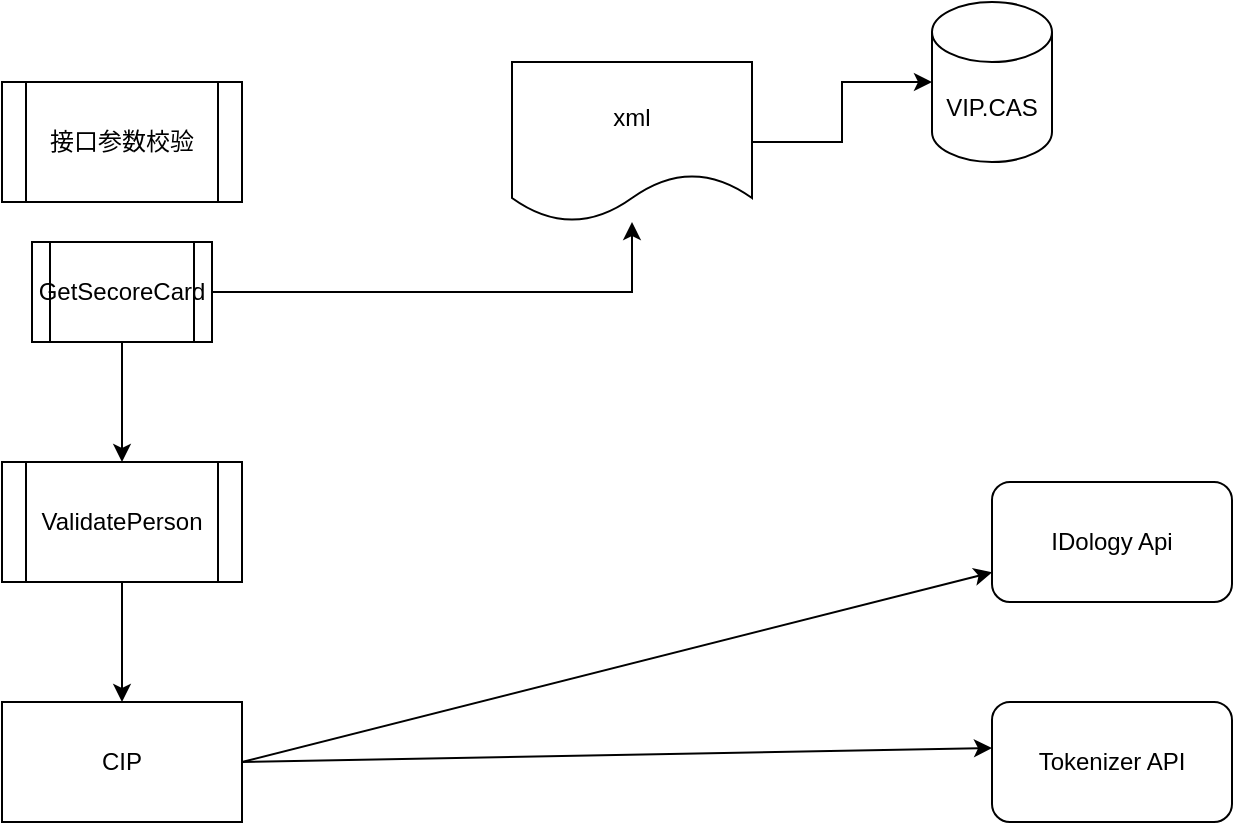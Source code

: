 <mxfile version="20.5.3" type="github">
  <diagram id="-pcG-jz9nyOJaBEfYR3d" name="Page-1">
    <mxGraphModel dx="868" dy="450" grid="1" gridSize="10" guides="1" tooltips="1" connect="1" arrows="1" fold="1" page="1" pageScale="1" pageWidth="850" pageHeight="1100" math="0" shadow="0">
      <root>
        <mxCell id="0" />
        <mxCell id="1" parent="0" />
        <mxCell id="hIugXaNikR5vp4GkvQ3V-3" value="IDology Api" style="rounded=1;whiteSpace=wrap;html=1;" parent="1" vertex="1">
          <mxGeometry x="710" y="260" width="120" height="60" as="geometry" />
        </mxCell>
        <mxCell id="hIugXaNikR5vp4GkvQ3V-4" value="CIP" style="rounded=0;whiteSpace=wrap;html=1;" parent="1" vertex="1">
          <mxGeometry x="215" y="370" width="120" height="60" as="geometry" />
        </mxCell>
        <mxCell id="hIugXaNikR5vp4GkvQ3V-5" value="" style="endArrow=classic;html=1;rounded=0;exitX=1;exitY=0.5;exitDx=0;exitDy=0;" parent="1" source="hIugXaNikR5vp4GkvQ3V-4" target="hIugXaNikR5vp4GkvQ3V-3" edge="1">
          <mxGeometry width="50" height="50" relative="1" as="geometry">
            <mxPoint x="400" y="210" as="sourcePoint" />
            <mxPoint x="450" y="160" as="targetPoint" />
          </mxGeometry>
        </mxCell>
        <mxCell id="c3DOi_8PHYNx_k1MSMey-1" value="Tokenizer API" style="rounded=1;whiteSpace=wrap;html=1;" vertex="1" parent="1">
          <mxGeometry x="710" y="370" width="120" height="60" as="geometry" />
        </mxCell>
        <mxCell id="c3DOi_8PHYNx_k1MSMey-2" value="" style="endArrow=classic;html=1;rounded=0;entryX=0;entryY=0.383;entryDx=0;entryDy=0;entryPerimeter=0;exitX=1;exitY=0.5;exitDx=0;exitDy=0;" edge="1" parent="1" source="hIugXaNikR5vp4GkvQ3V-4" target="c3DOi_8PHYNx_k1MSMey-1">
          <mxGeometry width="50" height="50" relative="1" as="geometry">
            <mxPoint x="160" y="150" as="sourcePoint" />
            <mxPoint x="210" y="100" as="targetPoint" />
          </mxGeometry>
        </mxCell>
        <mxCell id="c3DOi_8PHYNx_k1MSMey-3" value="VIP.CAS" style="shape=cylinder3;whiteSpace=wrap;html=1;boundedLbl=1;backgroundOutline=1;size=15;" vertex="1" parent="1">
          <mxGeometry x="680" y="20" width="60" height="80" as="geometry" />
        </mxCell>
        <mxCell id="c3DOi_8PHYNx_k1MSMey-8" style="edgeStyle=orthogonalEdgeStyle;rounded=0;orthogonalLoop=1;jettySize=auto;html=1;" edge="1" parent="1" source="c3DOi_8PHYNx_k1MSMey-4" target="c3DOi_8PHYNx_k1MSMey-5">
          <mxGeometry relative="1" as="geometry" />
        </mxCell>
        <mxCell id="c3DOi_8PHYNx_k1MSMey-10" style="edgeStyle=orthogonalEdgeStyle;rounded=0;orthogonalLoop=1;jettySize=auto;html=1;" edge="1" parent="1" source="c3DOi_8PHYNx_k1MSMey-4" target="c3DOi_8PHYNx_k1MSMey-9">
          <mxGeometry relative="1" as="geometry" />
        </mxCell>
        <mxCell id="c3DOi_8PHYNx_k1MSMey-4" value="GetSecoreCard" style="shape=process;whiteSpace=wrap;html=1;backgroundOutline=1;" vertex="1" parent="1">
          <mxGeometry x="230" y="140" width="90" height="50" as="geometry" />
        </mxCell>
        <mxCell id="c3DOi_8PHYNx_k1MSMey-7" style="edgeStyle=orthogonalEdgeStyle;rounded=0;orthogonalLoop=1;jettySize=auto;html=1;entryX=0;entryY=0.5;entryDx=0;entryDy=0;entryPerimeter=0;" edge="1" parent="1" source="c3DOi_8PHYNx_k1MSMey-5" target="c3DOi_8PHYNx_k1MSMey-3">
          <mxGeometry relative="1" as="geometry" />
        </mxCell>
        <mxCell id="c3DOi_8PHYNx_k1MSMey-5" value="xml" style="shape=document;whiteSpace=wrap;html=1;boundedLbl=1;" vertex="1" parent="1">
          <mxGeometry x="470" y="50" width="120" height="80" as="geometry" />
        </mxCell>
        <mxCell id="c3DOi_8PHYNx_k1MSMey-11" style="edgeStyle=orthogonalEdgeStyle;rounded=0;orthogonalLoop=1;jettySize=auto;html=1;entryX=0.5;entryY=0;entryDx=0;entryDy=0;" edge="1" parent="1" source="c3DOi_8PHYNx_k1MSMey-9" target="hIugXaNikR5vp4GkvQ3V-4">
          <mxGeometry relative="1" as="geometry" />
        </mxCell>
        <mxCell id="c3DOi_8PHYNx_k1MSMey-9" value="ValidatePerson" style="shape=process;whiteSpace=wrap;html=1;backgroundOutline=1;" vertex="1" parent="1">
          <mxGeometry x="215" y="250" width="120" height="60" as="geometry" />
        </mxCell>
        <mxCell id="c3DOi_8PHYNx_k1MSMey-13" value="接口参数校验" style="shape=process;whiteSpace=wrap;html=1;backgroundOutline=1;" vertex="1" parent="1">
          <mxGeometry x="215" y="60" width="120" height="60" as="geometry" />
        </mxCell>
      </root>
    </mxGraphModel>
  </diagram>
</mxfile>
